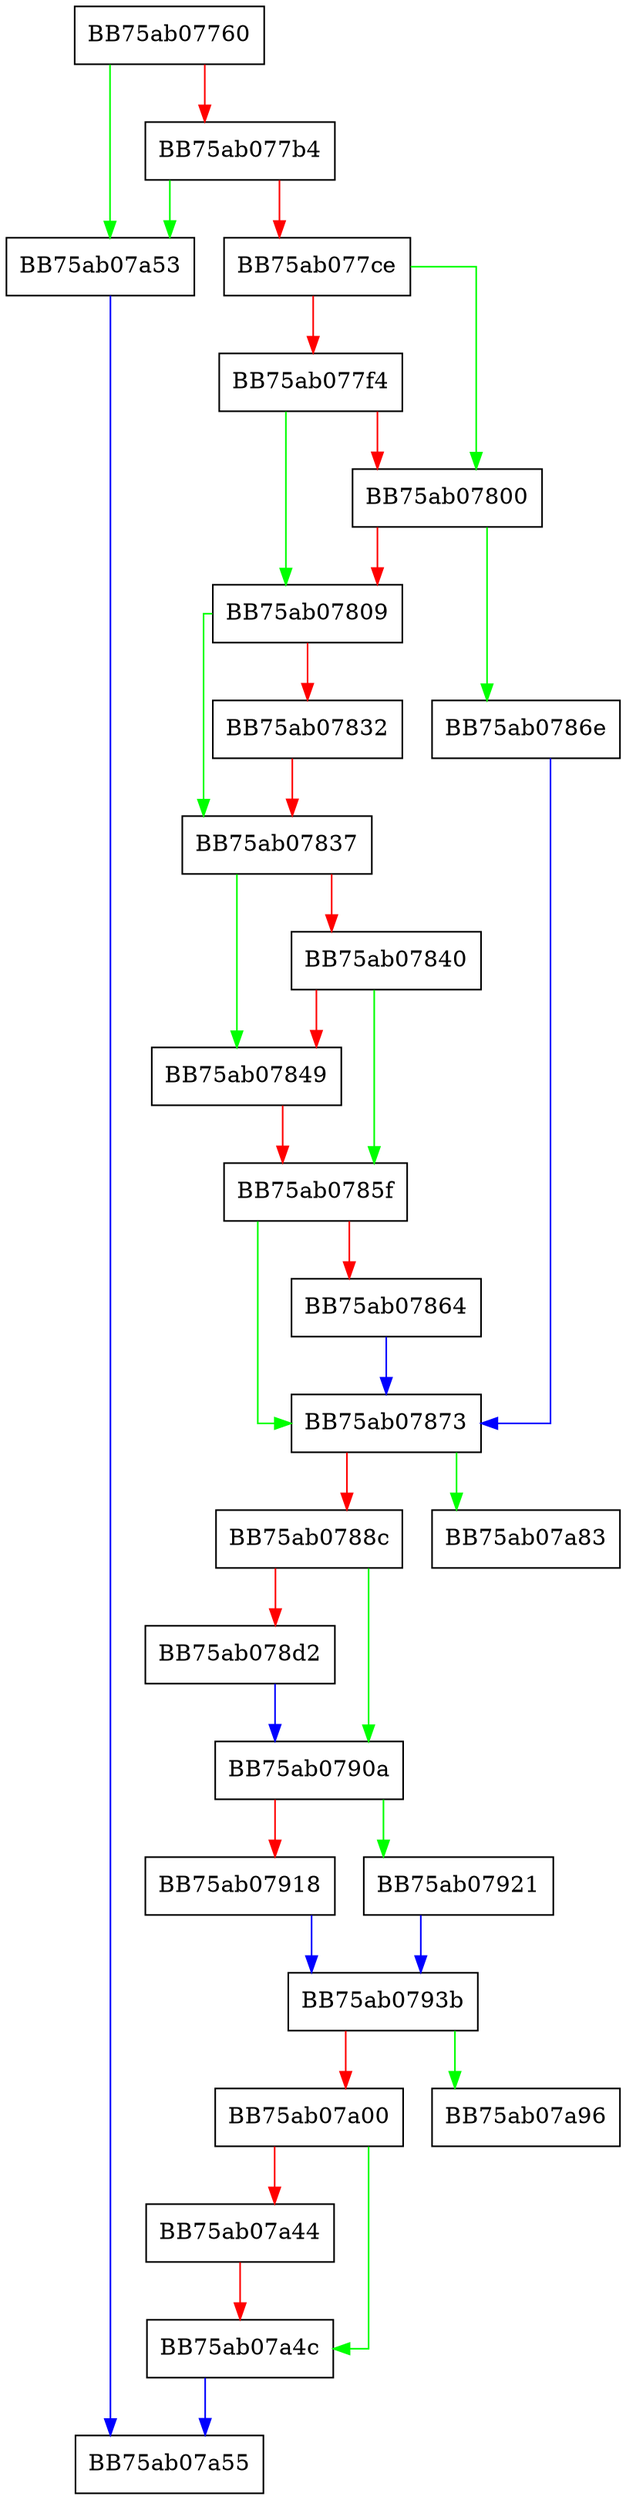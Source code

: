 digraph ScanResource {
  node [shape="box"];
  graph [splines=ortho];
  BB75ab07760 -> BB75ab07a53 [color="green"];
  BB75ab07760 -> BB75ab077b4 [color="red"];
  BB75ab077b4 -> BB75ab07a53 [color="green"];
  BB75ab077b4 -> BB75ab077ce [color="red"];
  BB75ab077ce -> BB75ab07800 [color="green"];
  BB75ab077ce -> BB75ab077f4 [color="red"];
  BB75ab077f4 -> BB75ab07809 [color="green"];
  BB75ab077f4 -> BB75ab07800 [color="red"];
  BB75ab07800 -> BB75ab0786e [color="green"];
  BB75ab07800 -> BB75ab07809 [color="red"];
  BB75ab07809 -> BB75ab07837 [color="green"];
  BB75ab07809 -> BB75ab07832 [color="red"];
  BB75ab07832 -> BB75ab07837 [color="red"];
  BB75ab07837 -> BB75ab07849 [color="green"];
  BB75ab07837 -> BB75ab07840 [color="red"];
  BB75ab07840 -> BB75ab0785f [color="green"];
  BB75ab07840 -> BB75ab07849 [color="red"];
  BB75ab07849 -> BB75ab0785f [color="red"];
  BB75ab0785f -> BB75ab07873 [color="green"];
  BB75ab0785f -> BB75ab07864 [color="red"];
  BB75ab07864 -> BB75ab07873 [color="blue"];
  BB75ab0786e -> BB75ab07873 [color="blue"];
  BB75ab07873 -> BB75ab07a83 [color="green"];
  BB75ab07873 -> BB75ab0788c [color="red"];
  BB75ab0788c -> BB75ab0790a [color="green"];
  BB75ab0788c -> BB75ab078d2 [color="red"];
  BB75ab078d2 -> BB75ab0790a [color="blue"];
  BB75ab0790a -> BB75ab07921 [color="green"];
  BB75ab0790a -> BB75ab07918 [color="red"];
  BB75ab07918 -> BB75ab0793b [color="blue"];
  BB75ab07921 -> BB75ab0793b [color="blue"];
  BB75ab0793b -> BB75ab07a96 [color="green"];
  BB75ab0793b -> BB75ab07a00 [color="red"];
  BB75ab07a00 -> BB75ab07a4c [color="green"];
  BB75ab07a00 -> BB75ab07a44 [color="red"];
  BB75ab07a44 -> BB75ab07a4c [color="red"];
  BB75ab07a4c -> BB75ab07a55 [color="blue"];
  BB75ab07a53 -> BB75ab07a55 [color="blue"];
}